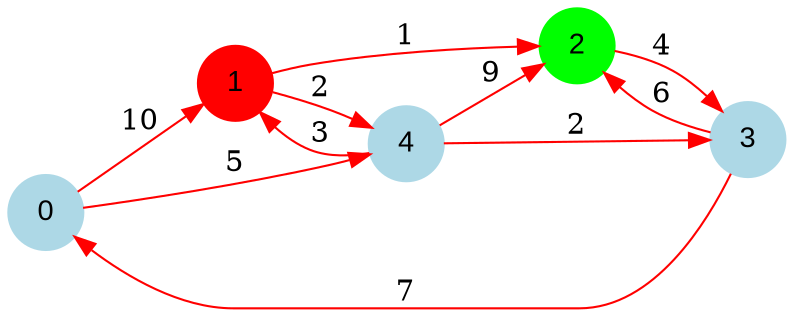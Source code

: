digraph graphe {
rankdir = LR;
edge [color=red];
0 [fontname="Arial", shape = circle, color=lightblue, style=filled];
1 [fontname="Arial", shape = circle, color=red, style=filled];
2 [fontname="Arial", shape = circle, color=green, style=filled];
3 [fontname="Arial", shape = circle, color=lightblue, style=filled];
4 [fontname="Arial", shape = circle, color=lightblue, style=filled];
	0 -> 1 [label = "10"];
	0 -> 4 [label = "5"];
	1 -> 2 [label = "1"];
	1 -> 4 [label = "2"];
	2 -> 3 [label = "4"];
	3 -> 0 [label = "7"];
	3 -> 2 [label = "6"];
	4 -> 1 [label = "3"];
	4 -> 2 [label = "9"];
	4 -> 3 [label = "2"];
}
